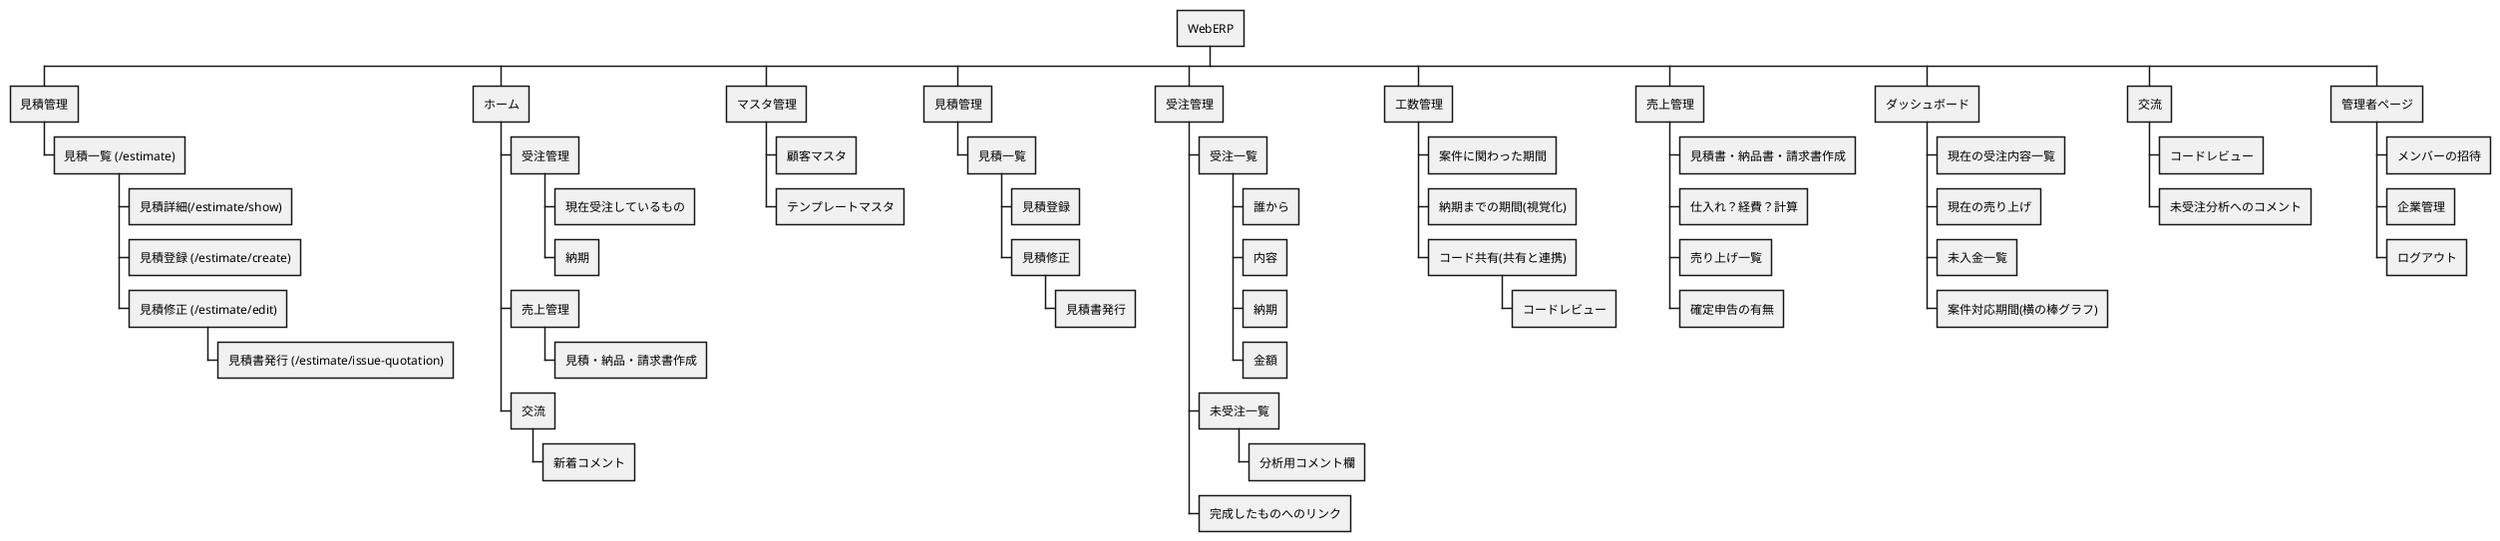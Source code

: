 @startwbs
'https://plantuml.com/wbs-diagram

* WebERP

** 見積管理
*** 見積一覧 (/estimate)
**** 見積詳細(/estimate/show)
**** 見積登録 (/estimate/create)
**** 見積修正 (/estimate/edit)
***** 見積書発行 (/estimate/issue-quotation)

** ホーム
*** 受注管理
**** 現在受注しているもの
**** 納期
*** 売上管理
**** 見積・納品・請求書作成
*** 交流
**** 新着コメント

** マスタ管理
*** 顧客マスタ
*** テンプレートマスタ

** 見積管理
*** 見積一覧
**** 見積登録
**** 見積修正
***** 見積書発行

** 受注管理
*** 受注一覧
**** 誰から
**** 内容
**** 納期
**** 金額
*** 未受注一覧
**** 分析用コメント欄
*** 完成したものへのリンク

** 工数管理
*** 案件に関わった期間
*** 納期までの期間(視覚化)
*** コード共有(共有と連携)
**** コードレビュー

** 売上管理
*** 見積書・納品書・請求書作成
*** 仕入れ？経費？計算
*** 売り上げ一覧
*** 確定申告の有無

** ダッシュボード
*** 現在の受注内容一覧
*** 現在の売り上げ
*** 未入金一覧
*** 案件対応期間(横の棒グラフ)

** 交流
*** コードレビュー
*** 未受注分析へのコメント

** 管理者ページ
*** メンバーの招待
*** 企業管理
*** ログアウト
@endwbs